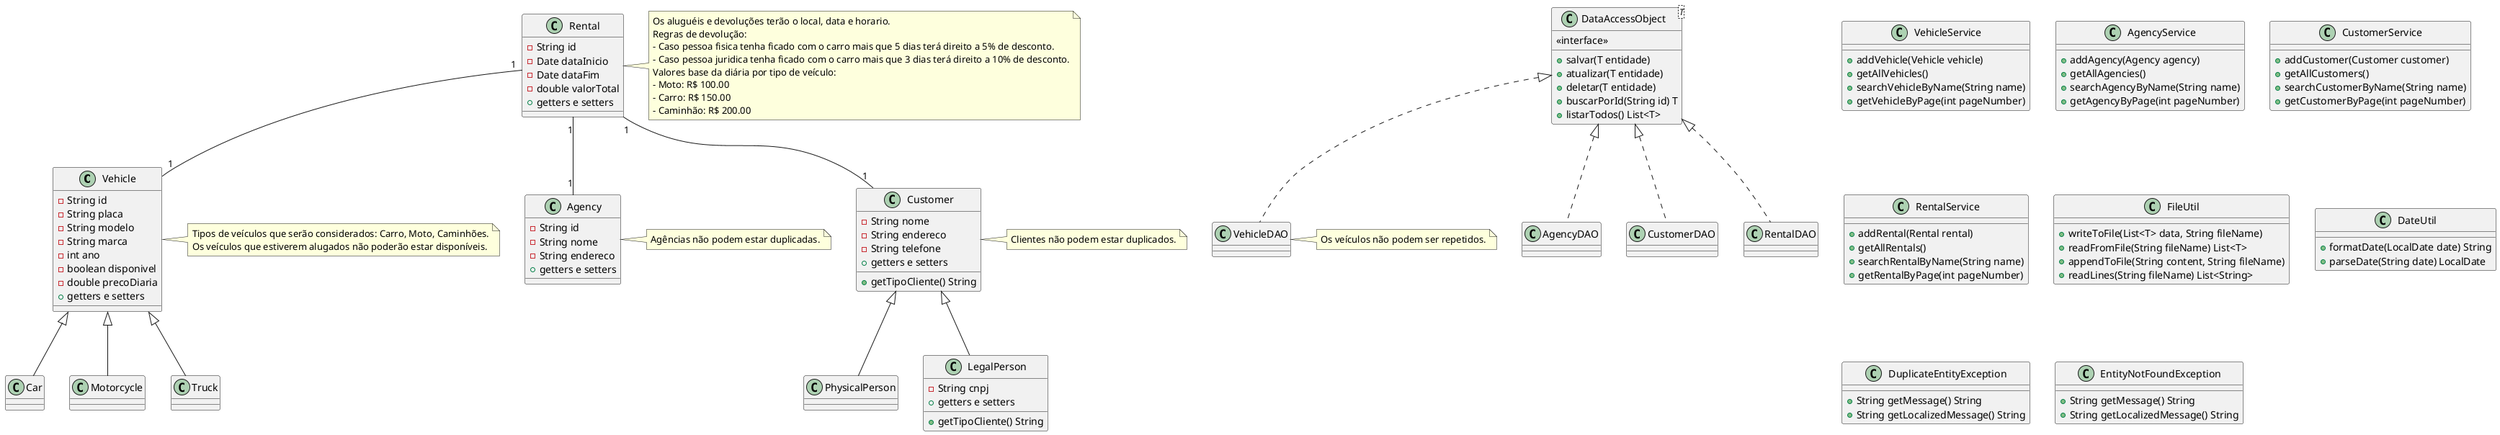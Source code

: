 @startuml

class Vehicle {
    -String id
    -String placa
    -String modelo
    -String marca
    -int ano
    -boolean disponivel
    -double precoDiaria
    +getters e setters
}

class Car
class Motorcycle
class Truck

class Agency {
    -String id
    -String nome
    -String endereco
    +getters e setters
}

class Customer {
    -String nome
    -String endereco
    -String telefone
    +getters e setters
    +getTipoCliente() String
}

class PhysicalPerson
class LegalPerson {
    -String cnpj
    +getters e setters
    +getTipoCliente() String
}

class Rental {
    -String id
    -Date dataInicio
    -Date dataFim
    -double valorTotal
    +getters e setters
}

class DataAccessObject<T> {
    <<interface>>
    +salvar(T entidade)
    +atualizar(T entidade)
    +deletar(T entidade)
    +buscarPorId(String id) T
    +listarTodos() List<T>
}

class VehicleDAO
class AgencyDAO
class CustomerDAO
class RentalDAO

class VehicleService {
    +addVehicle(Vehicle vehicle)
    +getAllVehicles()
    +searchVehicleByName(String name)
    +getVehicleByPage(int pageNumber)
}

class AgencyService {
    +addAgency(Agency agency)
    +getAllAgencies()
    +searchAgencyByName(String name)
    +getAgencyByPage(int pageNumber)
}

class CustomerService {
    +addCustomer(Customer customer)
    +getAllCustomers()
    +searchCustomerByName(String name)
    +getCustomerByPage(int pageNumber)
}

class RentalService {
    +addRental(Rental rental)
    +getAllRentals()
    +searchRentalByName(String name)
    +getRentalByPage(int pageNumber)
}

class FileUtil {
    +writeToFile(List<T> data, String fileName)
    +readFromFile(String fileName) List<T>
    +appendToFile(String content, String fileName)
    +readLines(String fileName) List<String>
}

class DateUtil {
    +formatDate(LocalDate date) String
    +parseDate(String date) LocalDate
}

class DuplicateEntityException {
    +String getMessage() String
    +String getLocalizedMessage() String
}

class EntityNotFoundException {
    +String getMessage() String
    +String getLocalizedMessage() String
}

Vehicle <|-- Car
Vehicle <|-- Motorcycle
Vehicle <|-- Truck
Customer <|-- PhysicalPerson
Customer <|-- LegalPerson
DataAccessObject <|.. VehicleDAO
DataAccessObject <|.. AgencyDAO
DataAccessObject <|.. CustomerDAO
DataAccessObject <|.. RentalDAO
Rental "1" -- "1" Vehicle
Rental "1" -- "1" Agency
Rental "1" -- "1" Customer

note right of Vehicle
    Tipos de veículos que serão considerados: Carro, Moto, Caminhões.
    Os veículos que estiverem alugados não poderão estar disponíveis.
end note

note right of Agency
    Agências não podem estar duplicadas.
end note

note right of Customer
    Clientes não podem estar duplicados.
end note

note right of Rental
    Os aluguéis e devoluções terão o local, data e horario.
    Regras de devolução:
    - Caso pessoa fisica tenha ficado com o carro mais que 5 dias terá direito a 5% de desconto.
    - Caso pessoa juridica tenha ficado com o carro mais que 3 dias terá direito a 10% de desconto.
    Valores base da diária por tipo de veículo:
    - Moto: R$ 100.00
    - Carro: R$ 150.00
    - Caminhão: R$ 200.00
end note

note right of VehicleDAO
    Os veículos não podem ser repetidos.
end note

@enduml

